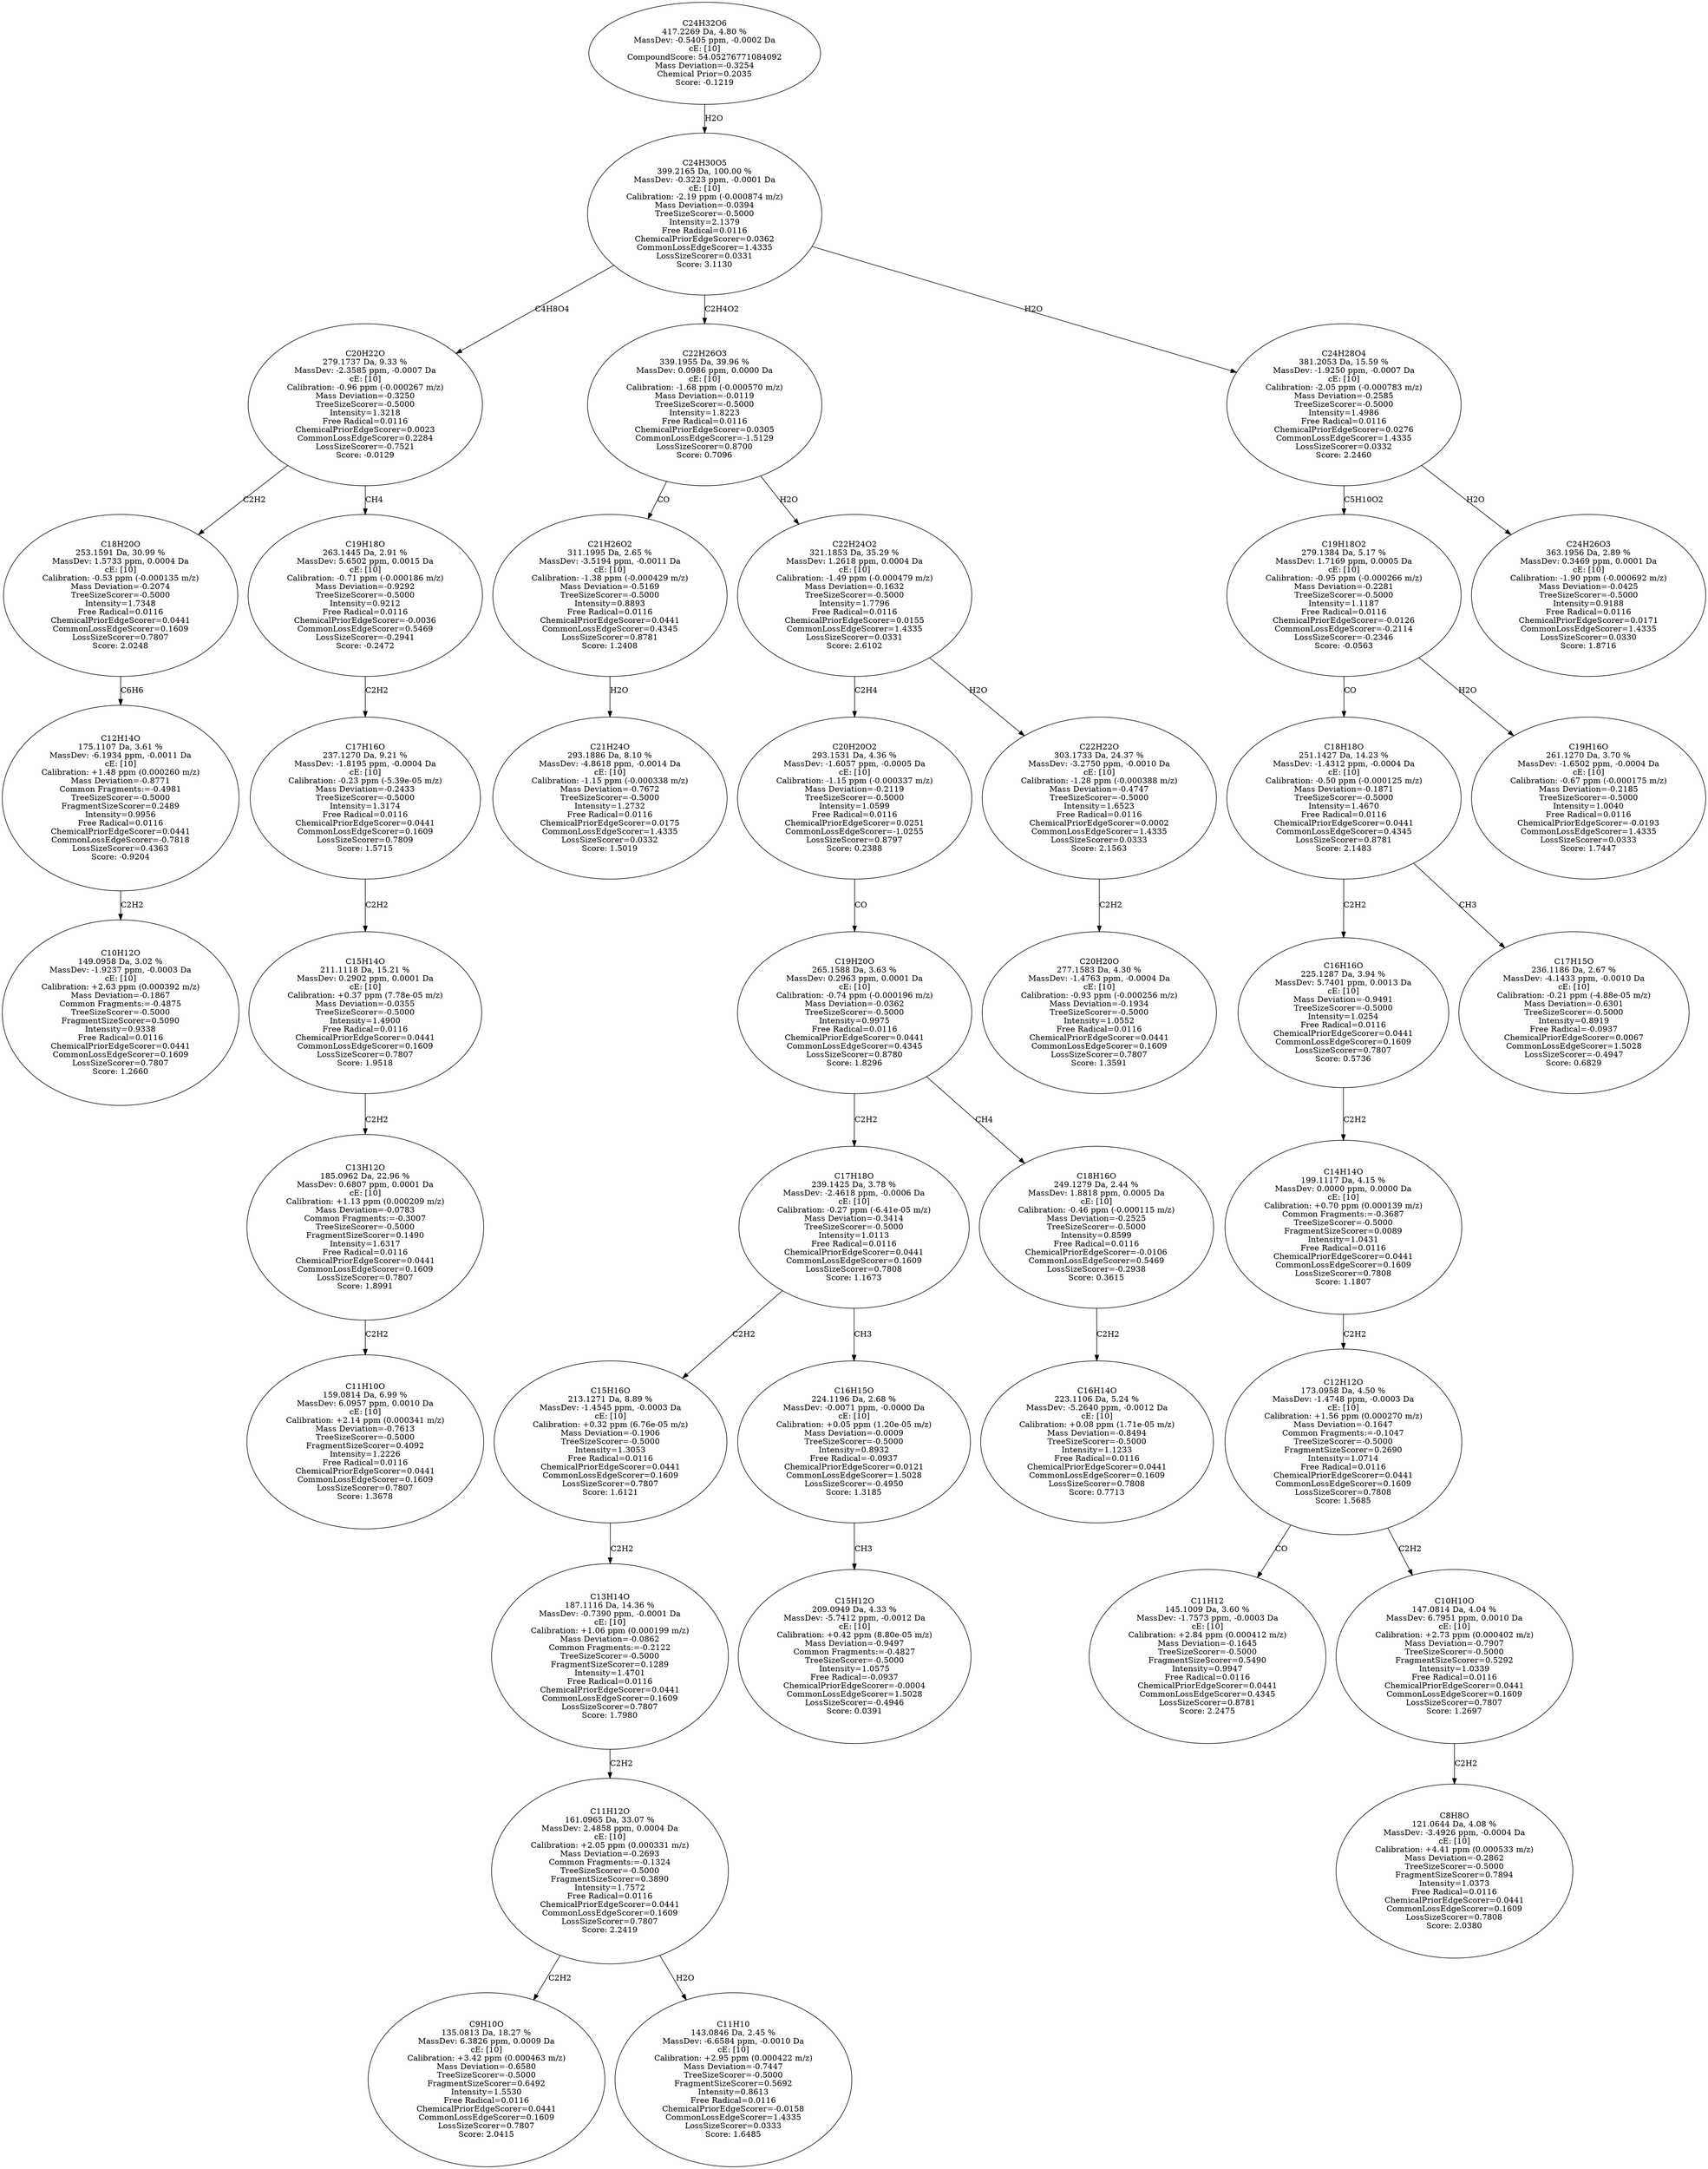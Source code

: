 strict digraph {
v1 [label="C10H12O\n149.0958 Da, 3.02 %\nMassDev: -1.9237 ppm, -0.0003 Da\ncE: [10]\nCalibration: +2.63 ppm (0.000392 m/z)\nMass Deviation=-0.1867\nCommon Fragments:=-0.4875\nTreeSizeScorer=-0.5000\nFragmentSizeScorer=0.5090\nIntensity=0.9338\nFree Radical=0.0116\nChemicalPriorEdgeScorer=0.0441\nCommonLossEdgeScorer=0.1609\nLossSizeScorer=0.7807\nScore: 1.2660"];
v2 [label="C12H14O\n175.1107 Da, 3.61 %\nMassDev: -6.1934 ppm, -0.0011 Da\ncE: [10]\nCalibration: +1.48 ppm (0.000260 m/z)\nMass Deviation=-0.8771\nCommon Fragments:=-0.4981\nTreeSizeScorer=-0.5000\nFragmentSizeScorer=0.2489\nIntensity=0.9956\nFree Radical=0.0116\nChemicalPriorEdgeScorer=0.0441\nCommonLossEdgeScorer=-0.7818\nLossSizeScorer=0.4363\nScore: -0.9204"];
v3 [label="C18H20O\n253.1591 Da, 30.99 %\nMassDev: 1.5733 ppm, 0.0004 Da\ncE: [10]\nCalibration: -0.53 ppm (-0.000135 m/z)\nMass Deviation=-0.2074\nTreeSizeScorer=-0.5000\nIntensity=1.7348\nFree Radical=0.0116\nChemicalPriorEdgeScorer=0.0441\nCommonLossEdgeScorer=0.1609\nLossSizeScorer=0.7807\nScore: 2.0248"];
v4 [label="C11H10O\n159.0814 Da, 6.99 %\nMassDev: 6.0957 ppm, 0.0010 Da\ncE: [10]\nCalibration: +2.14 ppm (0.000341 m/z)\nMass Deviation=-0.7613\nTreeSizeScorer=-0.5000\nFragmentSizeScorer=0.4092\nIntensity=1.2226\nFree Radical=0.0116\nChemicalPriorEdgeScorer=0.0441\nCommonLossEdgeScorer=0.1609\nLossSizeScorer=0.7807\nScore: 1.3678"];
v5 [label="C13H12O\n185.0962 Da, 22.96 %\nMassDev: 0.6807 ppm, 0.0001 Da\ncE: [10]\nCalibration: +1.13 ppm (0.000209 m/z)\nMass Deviation=-0.0783\nCommon Fragments:=-0.3007\nTreeSizeScorer=-0.5000\nFragmentSizeScorer=0.1490\nIntensity=1.6317\nFree Radical=0.0116\nChemicalPriorEdgeScorer=0.0441\nCommonLossEdgeScorer=0.1609\nLossSizeScorer=0.7807\nScore: 1.8991"];
v6 [label="C15H14O\n211.1118 Da, 15.21 %\nMassDev: 0.2902 ppm, 0.0001 Da\ncE: [10]\nCalibration: +0.37 ppm (7.78e-05 m/z)\nMass Deviation=-0.0355\nTreeSizeScorer=-0.5000\nIntensity=1.4900\nFree Radical=0.0116\nChemicalPriorEdgeScorer=0.0441\nCommonLossEdgeScorer=0.1609\nLossSizeScorer=0.7807\nScore: 1.9518"];
v7 [label="C17H16O\n237.1270 Da, 9.21 %\nMassDev: -1.8195 ppm, -0.0004 Da\ncE: [10]\nCalibration: -0.23 ppm (-5.39e-05 m/z)\nMass Deviation=-0.2433\nTreeSizeScorer=-0.5000\nIntensity=1.3174\nFree Radical=0.0116\nChemicalPriorEdgeScorer=0.0441\nCommonLossEdgeScorer=0.1609\nLossSizeScorer=0.7809\nScore: 1.5715"];
v8 [label="C19H18O\n263.1445 Da, 2.91 %\nMassDev: 5.6502 ppm, 0.0015 Da\ncE: [10]\nCalibration: -0.71 ppm (-0.000186 m/z)\nMass Deviation=-0.9292\nTreeSizeScorer=-0.5000\nIntensity=0.9212\nFree Radical=0.0116\nChemicalPriorEdgeScorer=-0.0036\nCommonLossEdgeScorer=0.5469\nLossSizeScorer=-0.2941\nScore: -0.2472"];
v9 [label="C20H22O\n279.1737 Da, 9.33 %\nMassDev: -2.3585 ppm, -0.0007 Da\ncE: [10]\nCalibration: -0.96 ppm (-0.000267 m/z)\nMass Deviation=-0.3250\nTreeSizeScorer=-0.5000\nIntensity=1.3218\nFree Radical=0.0116\nChemicalPriorEdgeScorer=0.0023\nCommonLossEdgeScorer=0.2284\nLossSizeScorer=-0.7521\nScore: -0.0129"];
v10 [label="C21H24O\n293.1886 Da, 8.10 %\nMassDev: -4.8618 ppm, -0.0014 Da\ncE: [10]\nCalibration: -1.15 ppm (-0.000338 m/z)\nMass Deviation=-0.7672\nTreeSizeScorer=-0.5000\nIntensity=1.2732\nFree Radical=0.0116\nChemicalPriorEdgeScorer=0.0175\nCommonLossEdgeScorer=1.4335\nLossSizeScorer=0.0332\nScore: 1.5019"];
v11 [label="C21H26O2\n311.1995 Da, 2.65 %\nMassDev: -3.5194 ppm, -0.0011 Da\ncE: [10]\nCalibration: -1.38 ppm (-0.000429 m/z)\nMass Deviation=-0.5169\nTreeSizeScorer=-0.5000\nIntensity=0.8893\nFree Radical=0.0116\nChemicalPriorEdgeScorer=0.0441\nCommonLossEdgeScorer=0.4345\nLossSizeScorer=0.8781\nScore: 1.2408"];
v12 [label="C9H10O\n135.0813 Da, 18.27 %\nMassDev: 6.3826 ppm, 0.0009 Da\ncE: [10]\nCalibration: +3.42 ppm (0.000463 m/z)\nMass Deviation=-0.6580\nTreeSizeScorer=-0.5000\nFragmentSizeScorer=0.6492\nIntensity=1.5530\nFree Radical=0.0116\nChemicalPriorEdgeScorer=0.0441\nCommonLossEdgeScorer=0.1609\nLossSizeScorer=0.7807\nScore: 2.0415"];
v13 [label="C11H10\n143.0846 Da, 2.45 %\nMassDev: -6.6584 ppm, -0.0010 Da\ncE: [10]\nCalibration: +2.95 ppm (0.000422 m/z)\nMass Deviation=-0.7447\nTreeSizeScorer=-0.5000\nFragmentSizeScorer=0.5692\nIntensity=0.8613\nFree Radical=0.0116\nChemicalPriorEdgeScorer=-0.0158\nCommonLossEdgeScorer=1.4335\nLossSizeScorer=0.0333\nScore: 1.6485"];
v14 [label="C11H12O\n161.0965 Da, 33.07 %\nMassDev: 2.4858 ppm, 0.0004 Da\ncE: [10]\nCalibration: +2.05 ppm (0.000331 m/z)\nMass Deviation=-0.2693\nCommon Fragments:=-0.1324\nTreeSizeScorer=-0.5000\nFragmentSizeScorer=0.3890\nIntensity=1.7572\nFree Radical=0.0116\nChemicalPriorEdgeScorer=0.0441\nCommonLossEdgeScorer=0.1609\nLossSizeScorer=0.7807\nScore: 2.2419"];
v15 [label="C13H14O\n187.1116 Da, 14.36 %\nMassDev: -0.7390 ppm, -0.0001 Da\ncE: [10]\nCalibration: +1.06 ppm (0.000199 m/z)\nMass Deviation=-0.0862\nCommon Fragments:=-0.2122\nTreeSizeScorer=-0.5000\nFragmentSizeScorer=0.1289\nIntensity=1.4701\nFree Radical=0.0116\nChemicalPriorEdgeScorer=0.0441\nCommonLossEdgeScorer=0.1609\nLossSizeScorer=0.7807\nScore: 1.7980"];
v16 [label="C15H16O\n213.1271 Da, 8.89 %\nMassDev: -1.4545 ppm, -0.0003 Da\ncE: [10]\nCalibration: +0.32 ppm (6.76e-05 m/z)\nMass Deviation=-0.1906\nTreeSizeScorer=-0.5000\nIntensity=1.3053\nFree Radical=0.0116\nChemicalPriorEdgeScorer=0.0441\nCommonLossEdgeScorer=0.1609\nLossSizeScorer=0.7807\nScore: 1.6121"];
v17 [label="C15H12O\n209.0949 Da, 4.33 %\nMassDev: -5.7412 ppm, -0.0012 Da\ncE: [10]\nCalibration: +0.42 ppm (8.80e-05 m/z)\nMass Deviation=-0.9497\nCommon Fragments:=-0.4827\nTreeSizeScorer=-0.5000\nIntensity=1.0575\nFree Radical=-0.0937\nChemicalPriorEdgeScorer=-0.0004\nCommonLossEdgeScorer=1.5028\nLossSizeScorer=-0.4946\nScore: 0.0391"];
v18 [label="C16H15O\n224.1196 Da, 2.68 %\nMassDev: -0.0071 ppm, -0.0000 Da\ncE: [10]\nCalibration: +0.05 ppm (1.20e-05 m/z)\nMass Deviation=-0.0009\nTreeSizeScorer=-0.5000\nIntensity=0.8932\nFree Radical=-0.0937\nChemicalPriorEdgeScorer=0.0121\nCommonLossEdgeScorer=1.5028\nLossSizeScorer=-0.4950\nScore: 1.3185"];
v19 [label="C17H18O\n239.1425 Da, 3.78 %\nMassDev: -2.4618 ppm, -0.0006 Da\ncE: [10]\nCalibration: -0.27 ppm (-6.41e-05 m/z)\nMass Deviation=-0.3414\nTreeSizeScorer=-0.5000\nIntensity=1.0113\nFree Radical=0.0116\nChemicalPriorEdgeScorer=0.0441\nCommonLossEdgeScorer=0.1609\nLossSizeScorer=0.7808\nScore: 1.1673"];
v20 [label="C16H14O\n223.1106 Da, 5.24 %\nMassDev: -5.2640 ppm, -0.0012 Da\ncE: [10]\nCalibration: +0.08 ppm (1.71e-05 m/z)\nMass Deviation=-0.8494\nTreeSizeScorer=-0.5000\nIntensity=1.1233\nFree Radical=0.0116\nChemicalPriorEdgeScorer=0.0441\nCommonLossEdgeScorer=0.1609\nLossSizeScorer=0.7808\nScore: 0.7713"];
v21 [label="C18H16O\n249.1279 Da, 2.44 %\nMassDev: 1.8818 ppm, 0.0005 Da\ncE: [10]\nCalibration: -0.46 ppm (-0.000115 m/z)\nMass Deviation=-0.2525\nTreeSizeScorer=-0.5000\nIntensity=0.8599\nFree Radical=0.0116\nChemicalPriorEdgeScorer=-0.0106\nCommonLossEdgeScorer=0.5469\nLossSizeScorer=-0.2938\nScore: 0.3615"];
v22 [label="C19H20O\n265.1588 Da, 3.63 %\nMassDev: 0.2963 ppm, 0.0001 Da\ncE: [10]\nCalibration: -0.74 ppm (-0.000196 m/z)\nMass Deviation=-0.0362\nTreeSizeScorer=-0.5000\nIntensity=0.9975\nFree Radical=0.0116\nChemicalPriorEdgeScorer=0.0441\nCommonLossEdgeScorer=0.4345\nLossSizeScorer=0.8780\nScore: 1.8296"];
v23 [label="C20H20O2\n293.1531 Da, 4.36 %\nMassDev: -1.6057 ppm, -0.0005 Da\ncE: [10]\nCalibration: -1.15 ppm (-0.000337 m/z)\nMass Deviation=-0.2119\nTreeSizeScorer=-0.5000\nIntensity=1.0599\nFree Radical=0.0116\nChemicalPriorEdgeScorer=0.0251\nCommonLossEdgeScorer=-1.0255\nLossSizeScorer=0.8797\nScore: 0.2388"];
v24 [label="C20H20O\n277.1583 Da, 4.30 %\nMassDev: -1.4763 ppm, -0.0004 Da\ncE: [10]\nCalibration: -0.93 ppm (-0.000256 m/z)\nMass Deviation=-0.1934\nTreeSizeScorer=-0.5000\nIntensity=1.0552\nFree Radical=0.0116\nChemicalPriorEdgeScorer=0.0441\nCommonLossEdgeScorer=0.1609\nLossSizeScorer=0.7807\nScore: 1.3591"];
v25 [label="C22H22O\n303.1733 Da, 24.37 %\nMassDev: -3.2750 ppm, -0.0010 Da\ncE: [10]\nCalibration: -1.28 ppm (-0.000388 m/z)\nMass Deviation=-0.4747\nTreeSizeScorer=-0.5000\nIntensity=1.6523\nFree Radical=0.0116\nChemicalPriorEdgeScorer=0.0002\nCommonLossEdgeScorer=1.4335\nLossSizeScorer=0.0333\nScore: 2.1563"];
v26 [label="C22H24O2\n321.1853 Da, 35.29 %\nMassDev: 1.2618 ppm, 0.0004 Da\ncE: [10]\nCalibration: -1.49 ppm (-0.000479 m/z)\nMass Deviation=-0.1632\nTreeSizeScorer=-0.5000\nIntensity=1.7796\nFree Radical=0.0116\nChemicalPriorEdgeScorer=0.0155\nCommonLossEdgeScorer=1.4335\nLossSizeScorer=0.0331\nScore: 2.6102"];
v27 [label="C22H26O3\n339.1955 Da, 39.96 %\nMassDev: 0.0986 ppm, 0.0000 Da\ncE: [10]\nCalibration: -1.68 ppm (-0.000570 m/z)\nMass Deviation=-0.0119\nTreeSizeScorer=-0.5000\nIntensity=1.8223\nFree Radical=0.0116\nChemicalPriorEdgeScorer=0.0305\nCommonLossEdgeScorer=-1.5129\nLossSizeScorer=0.8700\nScore: 0.7096"];
v28 [label="C11H12\n145.1009 Da, 3.60 %\nMassDev: -1.7573 ppm, -0.0003 Da\ncE: [10]\nCalibration: +2.84 ppm (0.000412 m/z)\nMass Deviation=-0.1645\nTreeSizeScorer=-0.5000\nFragmentSizeScorer=0.5490\nIntensity=0.9947\nFree Radical=0.0116\nChemicalPriorEdgeScorer=0.0441\nCommonLossEdgeScorer=0.4345\nLossSizeScorer=0.8781\nScore: 2.2475"];
v29 [label="C8H8O\n121.0644 Da, 4.08 %\nMassDev: -3.4926 ppm, -0.0004 Da\ncE: [10]\nCalibration: +4.41 ppm (0.000533 m/z)\nMass Deviation=-0.2862\nTreeSizeScorer=-0.5000\nFragmentSizeScorer=0.7894\nIntensity=1.0373\nFree Radical=0.0116\nChemicalPriorEdgeScorer=0.0441\nCommonLossEdgeScorer=0.1609\nLossSizeScorer=0.7808\nScore: 2.0380"];
v30 [label="C10H10O\n147.0814 Da, 4.04 %\nMassDev: 6.7951 ppm, 0.0010 Da\ncE: [10]\nCalibration: +2.73 ppm (0.000402 m/z)\nMass Deviation=-0.7907\nTreeSizeScorer=-0.5000\nFragmentSizeScorer=0.5292\nIntensity=1.0339\nFree Radical=0.0116\nChemicalPriorEdgeScorer=0.0441\nCommonLossEdgeScorer=0.1609\nLossSizeScorer=0.7807\nScore: 1.2697"];
v31 [label="C12H12O\n173.0958 Da, 4.50 %\nMassDev: -1.4748 ppm, -0.0003 Da\ncE: [10]\nCalibration: +1.56 ppm (0.000270 m/z)\nMass Deviation=-0.1647\nCommon Fragments:=-0.1047\nTreeSizeScorer=-0.5000\nFragmentSizeScorer=0.2690\nIntensity=1.0714\nFree Radical=0.0116\nChemicalPriorEdgeScorer=0.0441\nCommonLossEdgeScorer=0.1609\nLossSizeScorer=0.7808\nScore: 1.5685"];
v32 [label="C14H14O\n199.1117 Da, 4.15 %\nMassDev: 0.0000 ppm, 0.0000 Da\ncE: [10]\nCalibration: +0.70 ppm (0.000139 m/z)\nCommon Fragments:=-0.3687\nTreeSizeScorer=-0.5000\nFragmentSizeScorer=0.0089\nIntensity=1.0431\nFree Radical=0.0116\nChemicalPriorEdgeScorer=0.0441\nCommonLossEdgeScorer=0.1609\nLossSizeScorer=0.7808\nScore: 1.1807"];
v33 [label="C16H16O\n225.1287 Da, 3.94 %\nMassDev: 5.7401 ppm, 0.0013 Da\ncE: [10]\nMass Deviation=-0.9491\nTreeSizeScorer=-0.5000\nIntensity=1.0254\nFree Radical=0.0116\nChemicalPriorEdgeScorer=0.0441\nCommonLossEdgeScorer=0.1609\nLossSizeScorer=0.7807\nScore: 0.5736"];
v34 [label="C17H15O\n236.1186 Da, 2.67 %\nMassDev: -4.1433 ppm, -0.0010 Da\ncE: [10]\nCalibration: -0.21 ppm (-4.88e-05 m/z)\nMass Deviation=-0.6301\nTreeSizeScorer=-0.5000\nIntensity=0.8919\nFree Radical=-0.0937\nChemicalPriorEdgeScorer=0.0067\nCommonLossEdgeScorer=1.5028\nLossSizeScorer=-0.4947\nScore: 0.6829"];
v35 [label="C18H18O\n251.1427 Da, 14.23 %\nMassDev: -1.4312 ppm, -0.0004 Da\ncE: [10]\nCalibration: -0.50 ppm (-0.000125 m/z)\nMass Deviation=-0.1871\nTreeSizeScorer=-0.5000\nIntensity=1.4670\nFree Radical=0.0116\nChemicalPriorEdgeScorer=0.0441\nCommonLossEdgeScorer=0.4345\nLossSizeScorer=0.8781\nScore: 2.1483"];
v36 [label="C19H16O\n261.1270 Da, 3.70 %\nMassDev: -1.6502 ppm, -0.0004 Da\ncE: [10]\nCalibration: -0.67 ppm (-0.000175 m/z)\nMass Deviation=-0.2185\nTreeSizeScorer=-0.5000\nIntensity=1.0040\nFree Radical=0.0116\nChemicalPriorEdgeScorer=-0.0193\nCommonLossEdgeScorer=1.4335\nLossSizeScorer=0.0333\nScore: 1.7447"];
v37 [label="C19H18O2\n279.1384 Da, 5.17 %\nMassDev: 1.7169 ppm, 0.0005 Da\ncE: [10]\nCalibration: -0.95 ppm (-0.000266 m/z)\nMass Deviation=-0.2281\nTreeSizeScorer=-0.5000\nIntensity=1.1187\nFree Radical=0.0116\nChemicalPriorEdgeScorer=-0.0126\nCommonLossEdgeScorer=-0.2114\nLossSizeScorer=-0.2346\nScore: -0.0563"];
v38 [label="C24H26O3\n363.1956 Da, 2.89 %\nMassDev: 0.3469 ppm, 0.0001 Da\ncE: [10]\nCalibration: -1.90 ppm (-0.000692 m/z)\nMass Deviation=-0.0425\nTreeSizeScorer=-0.5000\nIntensity=0.9188\nFree Radical=0.0116\nChemicalPriorEdgeScorer=0.0171\nCommonLossEdgeScorer=1.4335\nLossSizeScorer=0.0330\nScore: 1.8716"];
v39 [label="C24H28O4\n381.2053 Da, 15.59 %\nMassDev: -1.9250 ppm, -0.0007 Da\ncE: [10]\nCalibration: -2.05 ppm (-0.000783 m/z)\nMass Deviation=-0.2585\nTreeSizeScorer=-0.5000\nIntensity=1.4986\nFree Radical=0.0116\nChemicalPriorEdgeScorer=0.0276\nCommonLossEdgeScorer=1.4335\nLossSizeScorer=0.0332\nScore: 2.2460"];
v40 [label="C24H30O5\n399.2165 Da, 100.00 %\nMassDev: -0.3223 ppm, -0.0001 Da\ncE: [10]\nCalibration: -2.19 ppm (-0.000874 m/z)\nMass Deviation=-0.0394\nTreeSizeScorer=-0.5000\nIntensity=2.1379\nFree Radical=0.0116\nChemicalPriorEdgeScorer=0.0362\nCommonLossEdgeScorer=1.4335\nLossSizeScorer=0.0331\nScore: 3.1130"];
v41 [label="C24H32O6\n417.2269 Da, 4.80 %\nMassDev: -0.5405 ppm, -0.0002 Da\ncE: [10]\nCompoundScore: 54.05276771084092\nMass Deviation=-0.3254\nChemical Prior=0.2035\nScore: -0.1219"];
v2 -> v1 [label="C2H2"];
v3 -> v2 [label="C6H6"];
v9 -> v3 [label="C2H2"];
v5 -> v4 [label="C2H2"];
v6 -> v5 [label="C2H2"];
v7 -> v6 [label="C2H2"];
v8 -> v7 [label="C2H2"];
v9 -> v8 [label="CH4"];
v40 -> v9 [label="C4H8O4"];
v11 -> v10 [label="H2O"];
v27 -> v11 [label="CO"];
v14 -> v12 [label="C2H2"];
v14 -> v13 [label="H2O"];
v15 -> v14 [label="C2H2"];
v16 -> v15 [label="C2H2"];
v19 -> v16 [label="C2H2"];
v18 -> v17 [label="CH3"];
v19 -> v18 [label="CH3"];
v22 -> v19 [label="C2H2"];
v21 -> v20 [label="C2H2"];
v22 -> v21 [label="CH4"];
v23 -> v22 [label="CO"];
v26 -> v23 [label="C2H4"];
v25 -> v24 [label="C2H2"];
v26 -> v25 [label="H2O"];
v27 -> v26 [label="H2O"];
v40 -> v27 [label="C2H4O2"];
v31 -> v28 [label="CO"];
v30 -> v29 [label="C2H2"];
v31 -> v30 [label="C2H2"];
v32 -> v31 [label="C2H2"];
v33 -> v32 [label="C2H2"];
v35 -> v33 [label="C2H2"];
v35 -> v34 [label="CH3"];
v37 -> v35 [label="CO"];
v37 -> v36 [label="H2O"];
v39 -> v37 [label="C5H10O2"];
v39 -> v38 [label="H2O"];
v40 -> v39 [label="H2O"];
v41 -> v40 [label="H2O"];
}